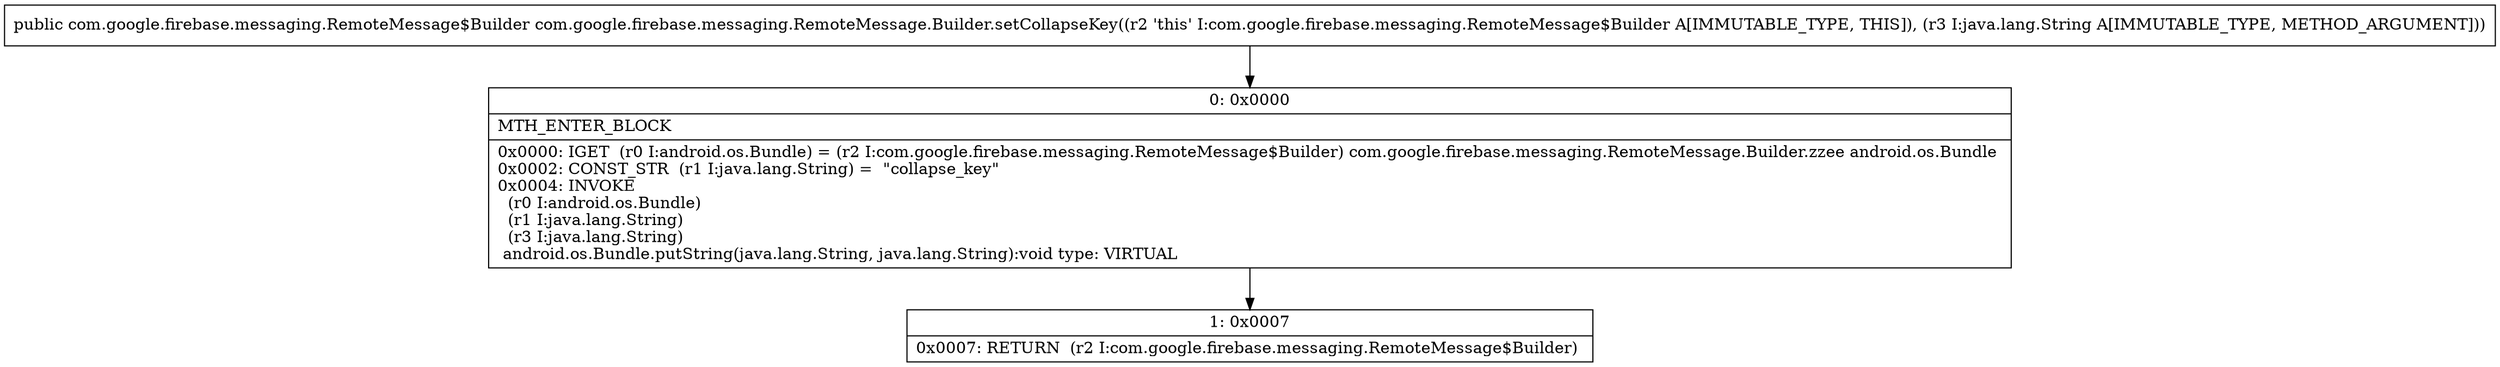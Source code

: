 digraph "CFG forcom.google.firebase.messaging.RemoteMessage.Builder.setCollapseKey(Ljava\/lang\/String;)Lcom\/google\/firebase\/messaging\/RemoteMessage$Builder;" {
Node_0 [shape=record,label="{0\:\ 0x0000|MTH_ENTER_BLOCK\l|0x0000: IGET  (r0 I:android.os.Bundle) = (r2 I:com.google.firebase.messaging.RemoteMessage$Builder) com.google.firebase.messaging.RemoteMessage.Builder.zzee android.os.Bundle \l0x0002: CONST_STR  (r1 I:java.lang.String) =  \"collapse_key\" \l0x0004: INVOKE  \l  (r0 I:android.os.Bundle)\l  (r1 I:java.lang.String)\l  (r3 I:java.lang.String)\l android.os.Bundle.putString(java.lang.String, java.lang.String):void type: VIRTUAL \l}"];
Node_1 [shape=record,label="{1\:\ 0x0007|0x0007: RETURN  (r2 I:com.google.firebase.messaging.RemoteMessage$Builder) \l}"];
MethodNode[shape=record,label="{public com.google.firebase.messaging.RemoteMessage$Builder com.google.firebase.messaging.RemoteMessage.Builder.setCollapseKey((r2 'this' I:com.google.firebase.messaging.RemoteMessage$Builder A[IMMUTABLE_TYPE, THIS]), (r3 I:java.lang.String A[IMMUTABLE_TYPE, METHOD_ARGUMENT])) }"];
MethodNode -> Node_0;
Node_0 -> Node_1;
}

